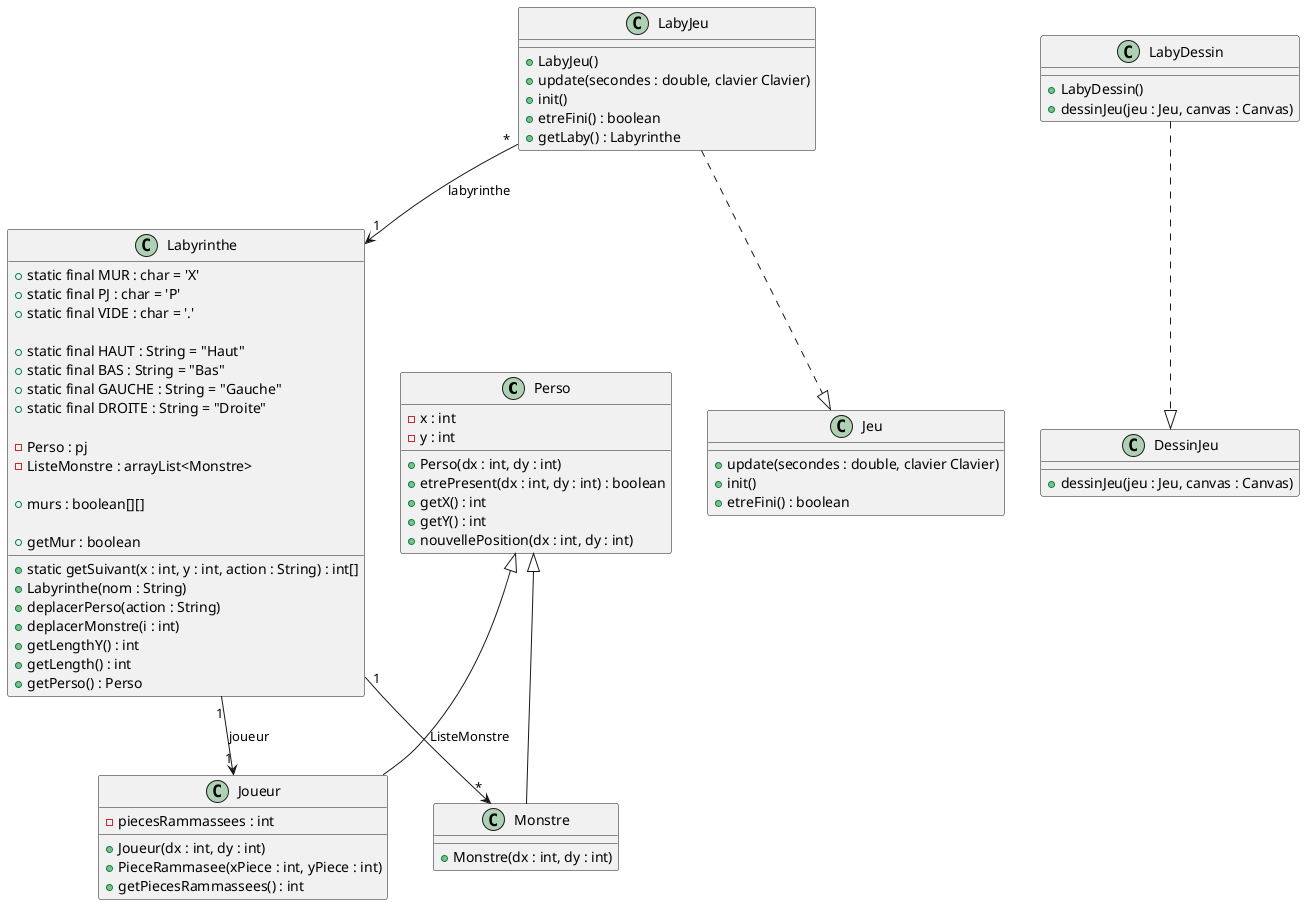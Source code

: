 @startuml

class Perso{
	- x : int
	- y : int
	+ Perso(dx : int, dy : int)
	+ etrePresent(dx : int, dy : int) : boolean
	+ getX() : int
	+ getY() : int
	+ nouvellePosition(dx : int, dy : int)
}

class Joueur {
    - piecesRammassees : int
    + Joueur(dx : int, dy : int)
    + PieceRammasee(xPiece : int, yPiece : int)
    + getPiecesRammassees() : int
}
Perso <|-- Joueur



class Labyrinthe{
	+ static final MUR : char = 'X'
	+ static final PJ : char = 'P'
	+ static final VIDE : char = '.'

	+ static final HAUT : String = "Haut"
	+ static final BAS : String = "Bas"
	+ static final GAUCHE : String = "Gauche"
	+ static final DROITE : String = "Droite"

    - Perso : pj
	- ListeMonstre : arrayList<Monstre>

	+ murs : boolean[][]

	+ static getSuivant(x : int, y : int, action : String) : int[]
	+ Labyrinthe(nom : String)
	+ deplacerPerso(action : String)
	+ deplacerMonstre(i : int)
	+ getLengthY() : int
	+ getLength() : int
	+ getMur : boolean
	+ getPerso() : Perso
}

Labyrinthe "1" --> "*" Monstre : ListeMonstre
Labyrinthe "1" --> "1" Joueur : joueur


class LabyDessin {
	+ LabyDessin()
	+ dessinJeu(jeu : Jeu, canvas : Canvas)
}

class DessinJeu{
	+ dessinJeu(jeu : Jeu, canvas : Canvas)
}

LabyDessin ..|> DessinJeu

class LabyJeu{
	+ LabyJeu()
	+ update(secondes : double, clavier Clavier)
	+ init()
	+ etreFini() : boolean
	+ getLaby() : Labyrinthe
}

class Jeu{
	+ update(secondes : double, clavier Clavier)
	+ init()
	+ etreFini() : boolean
}
LabyJeu ..|> Jeu
LabyJeu "*" --> "1" Labyrinthe : labyrinthe

class Monstre{
    + Monstre(dx : int, dy : int)
}
Perso <|-- Monstre
@enduml